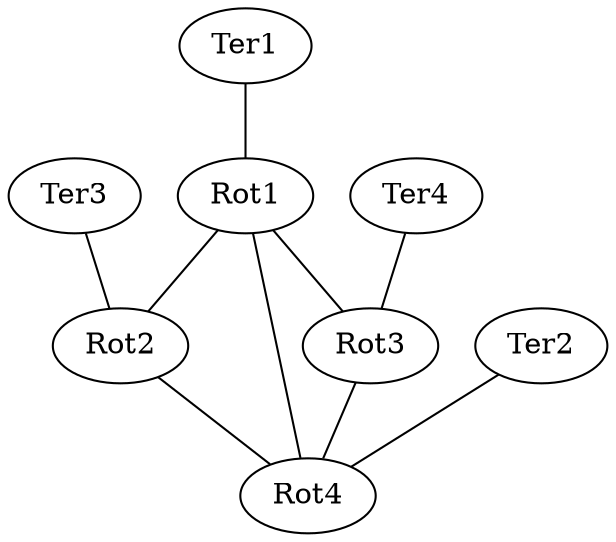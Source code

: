 strict graph {
    Ter1 -- Rot1;
    Ter2 -- Rot4;
    Ter3 -- Rot2;
    Ter4 -- Rot3;
    Rot1 -- Rot2;
    Rot1 -- Rot3;
    Rot1 -- Rot4;
    Rot2 -- Rot1;
    Rot2 -- Rot4;
    Rot3 -- Rot1;
    Rot3 -- Rot4;
    Rot4 -- Rot1;
    Rot4 -- Rot2;
    Rot4 -- Rot3;
}
strict graph {
    Ter1 -- Rot1;
    Ter2 -- Rot4;
    Ter3 -- Rot2;
    Ter4 -- Rot3;
    Ter5;
    Rot1 -- Rot2;
    Rot1 -- Rot3;
    Rot1 -- Rot4;
    Rot2 -- Rot1;
    Rot2 -- Rot4;
    Rot3 -- Rot1;
    Rot3 -- Rot4;
    Rot4 -- Rot1;
    Rot4 -- Rot2;
    Rot4 -- Rot3;
}

